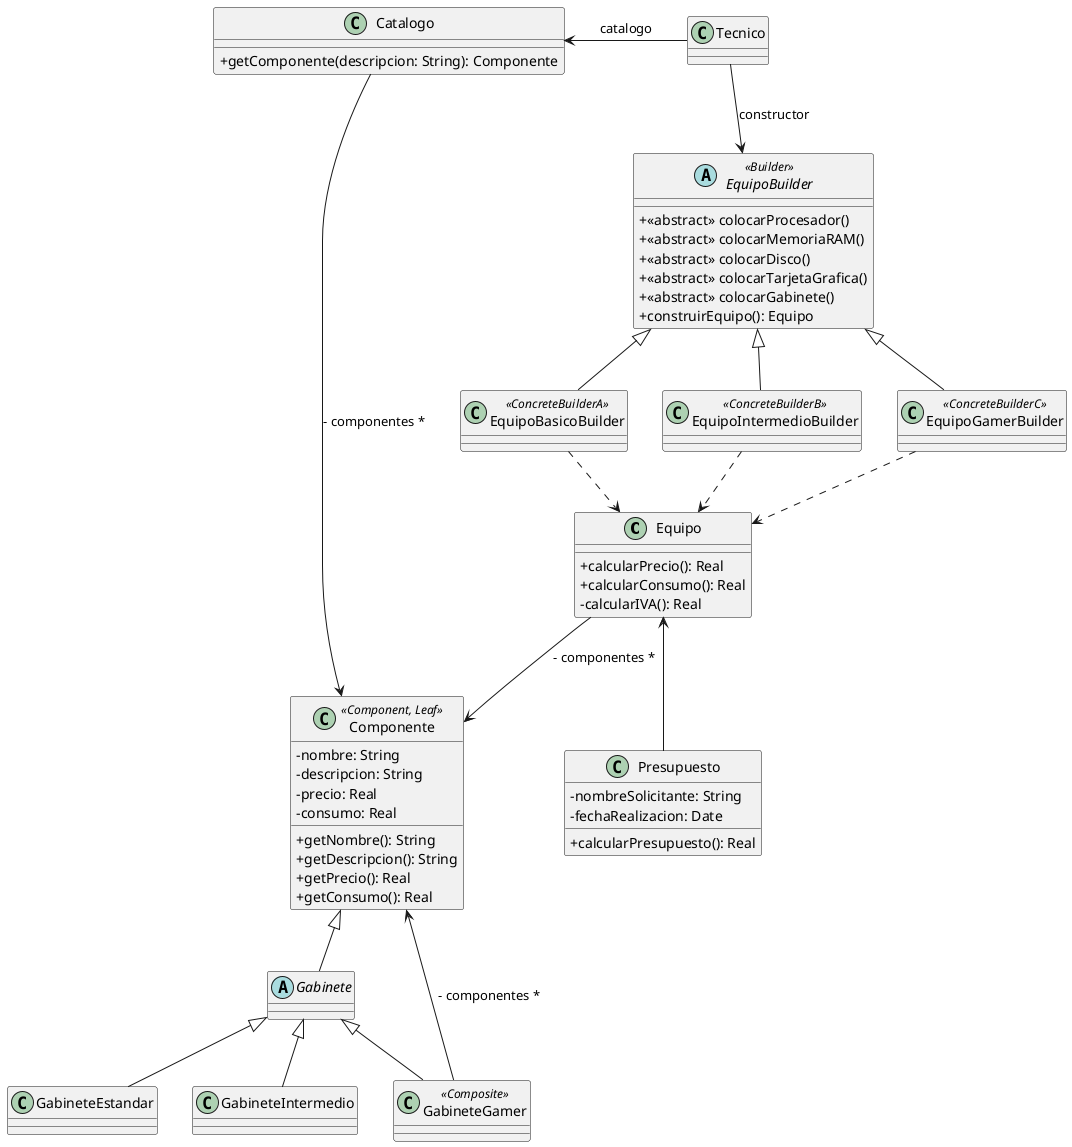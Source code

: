 @startuml

skinparam classAttributeIconSize 0

class Equipo {
+calcularPrecio(): Real
+calcularConsumo(): Real
-calcularIVA(): Real
}

abstract class EquipoBuilder <<Builder>> {
+<<abstract>> colocarProcesador()
+<<abstract>> colocarMemoriaRAM()
+<<abstract>> colocarDisco()
+<<abstract>> colocarTarjetaGrafica()
+<<abstract>> colocarGabinete()
+construirEquipo(): Equipo
}

class EquipoBasicoBuilder <<ConcreteBuilderA>> extends EquipoBuilder {}
class EquipoIntermedioBuilder <<ConcreteBuilderB>> extends EquipoBuilder {}
class EquipoGamerBuilder <<ConcreteBuilderC>> extends EquipoBuilder {}

class Presupuesto {
-nombreSolicitante: String
-fechaRealizacion: Date
+calcularPresupuesto(): Real
}

class Componente <<Component, Leaf>> {
-nombre: String
-descripcion: String
-precio: Real
-consumo: Real
+getNombre(): String
+getDescripcion(): String
+getPrecio(): Real
+getConsumo(): Real
}

abstract class Gabinete extends Componente {}
class GabineteEstandar extends Gabinete {}
class GabineteIntermedio extends Gabinete {}
class GabineteGamer <<Composite>> extends Gabinete {}

class Catalogo {
+getComponente(descripcion: String): Componente
}

class Tecnico {}

GabineteGamer --> Componente: - componentes *

EquipoBasicoBuilder ..> Equipo
EquipoIntermedioBuilder ..> Equipo
EquipoGamerBuilder ..> Equipo

Equipo --> Componente: - componentes *
Catalogo -right-> Componente: - componentes *

Presupuesto -up-> Equipo

Tecnico --> EquipoBuilder: constructor
Tecnico -left-> Catalogo: catalogo

@enduml
